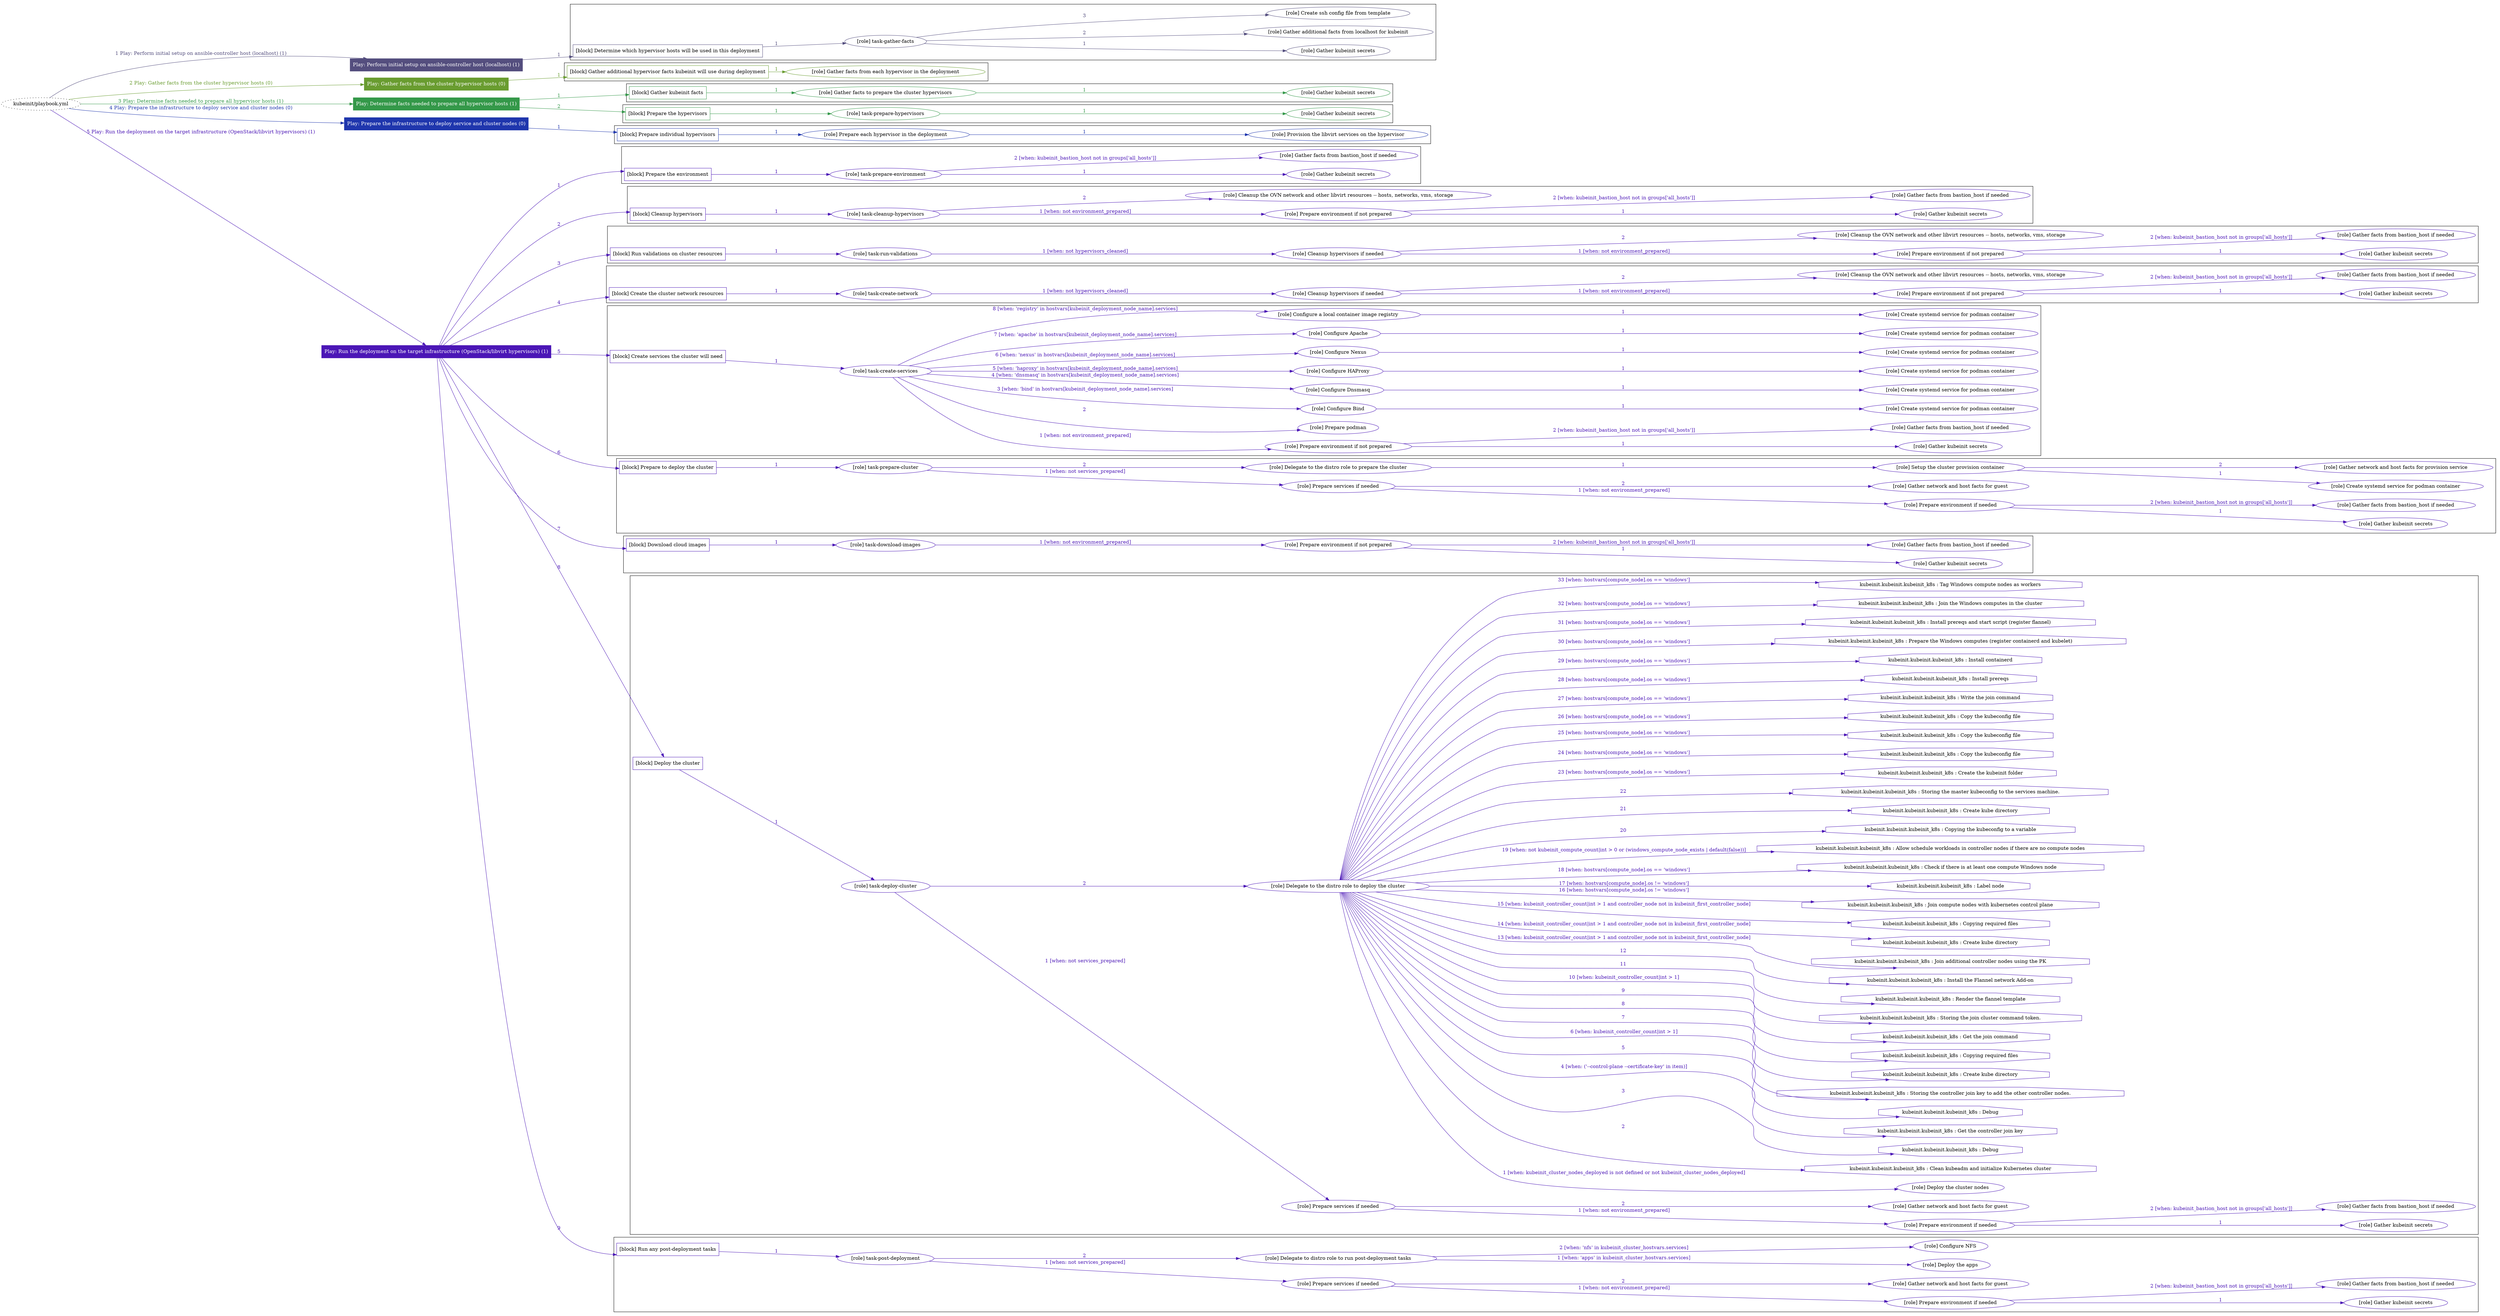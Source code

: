 digraph {
	graph [concentrate=true ordering=in rankdir=LR ratio=fill]
	edge [esep=5 sep=10]
	"kubeinit/playbook.yml" [URL="/home/runner/work/kubeinit/kubeinit/kubeinit/playbook.yml" id=playbook_a03da4e0 style=dotted]
	"kubeinit/playbook.yml" -> play_b71869cd [label="1 Play: Perform initial setup on ansible-controller host (localhost) (1)" color="#544e7e" fontcolor="#544e7e" id=edge_play_b71869cd labeltooltip="1 Play: Perform initial setup on ansible-controller host (localhost) (1)" tooltip="1 Play: Perform initial setup on ansible-controller host (localhost) (1)"]
	subgraph "Play: Perform initial setup on ansible-controller host (localhost) (1)" {
		play_b71869cd [label="Play: Perform initial setup on ansible-controller host (localhost) (1)" URL="/home/runner/work/kubeinit/kubeinit/kubeinit/playbook.yml" color="#544e7e" fontcolor="#ffffff" id=play_b71869cd shape=box style=filled tooltip=localhost]
		play_b71869cd -> block_77f7ce84 [label=1 color="#544e7e" fontcolor="#544e7e" id=edge_block_77f7ce84 labeltooltip=1 tooltip=1]
		subgraph cluster_block_77f7ce84 {
			block_77f7ce84 [label="[block] Determine which hypervisor hosts will be used in this deployment" URL="/home/runner/work/kubeinit/kubeinit/kubeinit/playbook.yml" color="#544e7e" id=block_77f7ce84 labeltooltip="Determine which hypervisor hosts will be used in this deployment" shape=box tooltip="Determine which hypervisor hosts will be used in this deployment"]
			block_77f7ce84 -> role_a755d695 [label="1 " color="#544e7e" fontcolor="#544e7e" id=edge_role_a755d695 labeltooltip="1 " tooltip="1 "]
			subgraph "task-gather-facts" {
				role_a755d695 [label="[role] task-gather-facts" URL="/home/runner/work/kubeinit/kubeinit/kubeinit/playbook.yml" color="#544e7e" id=role_a755d695 tooltip="task-gather-facts"]
				role_a755d695 -> role_a1e7f773 [label="1 " color="#544e7e" fontcolor="#544e7e" id=edge_role_a1e7f773 labeltooltip="1 " tooltip="1 "]
				subgraph "Gather kubeinit secrets" {
					role_a1e7f773 [label="[role] Gather kubeinit secrets" URL="/home/runner/.ansible/collections/ansible_collections/kubeinit/kubeinit/roles/kubeinit_prepare/tasks/build_hypervisors_group.yml" color="#544e7e" id=role_a1e7f773 tooltip="Gather kubeinit secrets"]
				}
				role_a755d695 -> role_55d06344 [label="2 " color="#544e7e" fontcolor="#544e7e" id=edge_role_55d06344 labeltooltip="2 " tooltip="2 "]
				subgraph "Gather additional facts from localhost for kubeinit" {
					role_55d06344 [label="[role] Gather additional facts from localhost for kubeinit" URL="/home/runner/.ansible/collections/ansible_collections/kubeinit/kubeinit/roles/kubeinit_prepare/tasks/build_hypervisors_group.yml" color="#544e7e" id=role_55d06344 tooltip="Gather additional facts from localhost for kubeinit"]
				}
				role_a755d695 -> role_dfe443cc [label="3 " color="#544e7e" fontcolor="#544e7e" id=edge_role_dfe443cc labeltooltip="3 " tooltip="3 "]
				subgraph "Create ssh config file from template" {
					role_dfe443cc [label="[role] Create ssh config file from template" URL="/home/runner/.ansible/collections/ansible_collections/kubeinit/kubeinit/roles/kubeinit_prepare/tasks/build_hypervisors_group.yml" color="#544e7e" id=role_dfe443cc tooltip="Create ssh config file from template"]
				}
			}
		}
	}
	"kubeinit/playbook.yml" -> play_a20d1275 [label="2 Play: Gather facts from the cluster hypervisor hosts (0)" color="#699c30" fontcolor="#699c30" id=edge_play_a20d1275 labeltooltip="2 Play: Gather facts from the cluster hypervisor hosts (0)" tooltip="2 Play: Gather facts from the cluster hypervisor hosts (0)"]
	subgraph "Play: Gather facts from the cluster hypervisor hosts (0)" {
		play_a20d1275 [label="Play: Gather facts from the cluster hypervisor hosts (0)" URL="/home/runner/work/kubeinit/kubeinit/kubeinit/playbook.yml" color="#699c30" fontcolor="#ffffff" id=play_a20d1275 shape=box style=filled tooltip="Play: Gather facts from the cluster hypervisor hosts (0)"]
		play_a20d1275 -> block_7ddabe84 [label=1 color="#699c30" fontcolor="#699c30" id=edge_block_7ddabe84 labeltooltip=1 tooltip=1]
		subgraph cluster_block_7ddabe84 {
			block_7ddabe84 [label="[block] Gather additional hypervisor facts kubeinit will use during deployment" URL="/home/runner/work/kubeinit/kubeinit/kubeinit/playbook.yml" color="#699c30" id=block_7ddabe84 labeltooltip="Gather additional hypervisor facts kubeinit will use during deployment" shape=box tooltip="Gather additional hypervisor facts kubeinit will use during deployment"]
			block_7ddabe84 -> role_1b7600a3 [label="1 " color="#699c30" fontcolor="#699c30" id=edge_role_1b7600a3 labeltooltip="1 " tooltip="1 "]
			subgraph "Gather facts from each hypervisor in the deployment" {
				role_1b7600a3 [label="[role] Gather facts from each hypervisor in the deployment" URL="/home/runner/work/kubeinit/kubeinit/kubeinit/playbook.yml" color="#699c30" id=role_1b7600a3 tooltip="Gather facts from each hypervisor in the deployment"]
			}
		}
	}
	"kubeinit/playbook.yml" -> play_df2a51b3 [label="3 Play: Determine facts needed to prepare all hypervisor hosts (1)" color="#349849" fontcolor="#349849" id=edge_play_df2a51b3 labeltooltip="3 Play: Determine facts needed to prepare all hypervisor hosts (1)" tooltip="3 Play: Determine facts needed to prepare all hypervisor hosts (1)"]
	subgraph "Play: Determine facts needed to prepare all hypervisor hosts (1)" {
		play_df2a51b3 [label="Play: Determine facts needed to prepare all hypervisor hosts (1)" URL="/home/runner/work/kubeinit/kubeinit/kubeinit/playbook.yml" color="#349849" fontcolor="#ffffff" id=play_df2a51b3 shape=box style=filled tooltip=localhost]
		play_df2a51b3 -> block_c9a135c4 [label=1 color="#349849" fontcolor="#349849" id=edge_block_c9a135c4 labeltooltip=1 tooltip=1]
		subgraph cluster_block_c9a135c4 {
			block_c9a135c4 [label="[block] Gather kubeinit facts" URL="/home/runner/work/kubeinit/kubeinit/kubeinit/playbook.yml" color="#349849" id=block_c9a135c4 labeltooltip="Gather kubeinit facts" shape=box tooltip="Gather kubeinit facts"]
			block_c9a135c4 -> role_82d4bb96 [label="1 " color="#349849" fontcolor="#349849" id=edge_role_82d4bb96 labeltooltip="1 " tooltip="1 "]
			subgraph "Gather facts to prepare the cluster hypervisors" {
				role_82d4bb96 [label="[role] Gather facts to prepare the cluster hypervisors" URL="/home/runner/work/kubeinit/kubeinit/kubeinit/playbook.yml" color="#349849" id=role_82d4bb96 tooltip="Gather facts to prepare the cluster hypervisors"]
				role_82d4bb96 -> role_943d1b8c [label="1 " color="#349849" fontcolor="#349849" id=edge_role_943d1b8c labeltooltip="1 " tooltip="1 "]
				subgraph "Gather kubeinit secrets" {
					role_943d1b8c [label="[role] Gather kubeinit secrets" URL="/home/runner/.ansible/collections/ansible_collections/kubeinit/kubeinit/roles/kubeinit_prepare/tasks/gather_kubeinit_facts.yml" color="#349849" id=role_943d1b8c tooltip="Gather kubeinit secrets"]
				}
			}
		}
		play_df2a51b3 -> block_34073306 [label=2 color="#349849" fontcolor="#349849" id=edge_block_34073306 labeltooltip=2 tooltip=2]
		subgraph cluster_block_34073306 {
			block_34073306 [label="[block] Prepare the hypervisors" URL="/home/runner/work/kubeinit/kubeinit/kubeinit/playbook.yml" color="#349849" id=block_34073306 labeltooltip="Prepare the hypervisors" shape=box tooltip="Prepare the hypervisors"]
			block_34073306 -> role_e2b95eb4 [label="1 " color="#349849" fontcolor="#349849" id=edge_role_e2b95eb4 labeltooltip="1 " tooltip="1 "]
			subgraph "task-prepare-hypervisors" {
				role_e2b95eb4 [label="[role] task-prepare-hypervisors" URL="/home/runner/work/kubeinit/kubeinit/kubeinit/playbook.yml" color="#349849" id=role_e2b95eb4 tooltip="task-prepare-hypervisors"]
				role_e2b95eb4 -> role_fb16ef6c [label="1 " color="#349849" fontcolor="#349849" id=edge_role_fb16ef6c labeltooltip="1 " tooltip="1 "]
				subgraph "Gather kubeinit secrets" {
					role_fb16ef6c [label="[role] Gather kubeinit secrets" URL="/home/runner/.ansible/collections/ansible_collections/kubeinit/kubeinit/roles/kubeinit_prepare/tasks/gather_kubeinit_facts.yml" color="#349849" id=role_fb16ef6c tooltip="Gather kubeinit secrets"]
				}
			}
		}
	}
	"kubeinit/playbook.yml" -> play_afd7d06e [label="4 Play: Prepare the infrastructure to deploy service and cluster nodes (0)" color="#1f36ad" fontcolor="#1f36ad" id=edge_play_afd7d06e labeltooltip="4 Play: Prepare the infrastructure to deploy service and cluster nodes (0)" tooltip="4 Play: Prepare the infrastructure to deploy service and cluster nodes (0)"]
	subgraph "Play: Prepare the infrastructure to deploy service and cluster nodes (0)" {
		play_afd7d06e [label="Play: Prepare the infrastructure to deploy service and cluster nodes (0)" URL="/home/runner/work/kubeinit/kubeinit/kubeinit/playbook.yml" color="#1f36ad" fontcolor="#ffffff" id=play_afd7d06e shape=box style=filled tooltip="Play: Prepare the infrastructure to deploy service and cluster nodes (0)"]
		play_afd7d06e -> block_34e992a8 [label=1 color="#1f36ad" fontcolor="#1f36ad" id=edge_block_34e992a8 labeltooltip=1 tooltip=1]
		subgraph cluster_block_34e992a8 {
			block_34e992a8 [label="[block] Prepare individual hypervisors" URL="/home/runner/work/kubeinit/kubeinit/kubeinit/playbook.yml" color="#1f36ad" id=block_34e992a8 labeltooltip="Prepare individual hypervisors" shape=box tooltip="Prepare individual hypervisors"]
			block_34e992a8 -> role_67325a1d [label="1 " color="#1f36ad" fontcolor="#1f36ad" id=edge_role_67325a1d labeltooltip="1 " tooltip="1 "]
			subgraph "Prepare each hypervisor in the deployment" {
				role_67325a1d [label="[role] Prepare each hypervisor in the deployment" URL="/home/runner/work/kubeinit/kubeinit/kubeinit/playbook.yml" color="#1f36ad" id=role_67325a1d tooltip="Prepare each hypervisor in the deployment"]
				role_67325a1d -> role_f4df64fd [label="1 " color="#1f36ad" fontcolor="#1f36ad" id=edge_role_f4df64fd labeltooltip="1 " tooltip="1 "]
				subgraph "Provision the libvirt services on the hypervisor" {
					role_f4df64fd [label="[role] Provision the libvirt services on the hypervisor" URL="/home/runner/.ansible/collections/ansible_collections/kubeinit/kubeinit/roles/kubeinit_prepare/tasks/prepare_hypervisor.yml" color="#1f36ad" id=role_f4df64fd tooltip="Provision the libvirt services on the hypervisor"]
				}
			}
		}
	}
	"kubeinit/playbook.yml" -> play_b2e9af03 [label="5 Play: Run the deployment on the target infrastructure (OpenStack/libvirt hypervisors) (1)" color="#4b16b6" fontcolor="#4b16b6" id=edge_play_b2e9af03 labeltooltip="5 Play: Run the deployment on the target infrastructure (OpenStack/libvirt hypervisors) (1)" tooltip="5 Play: Run the deployment on the target infrastructure (OpenStack/libvirt hypervisors) (1)"]
	subgraph "Play: Run the deployment on the target infrastructure (OpenStack/libvirt hypervisors) (1)" {
		play_b2e9af03 [label="Play: Run the deployment on the target infrastructure (OpenStack/libvirt hypervisors) (1)" URL="/home/runner/work/kubeinit/kubeinit/kubeinit/playbook.yml" color="#4b16b6" fontcolor="#ffffff" id=play_b2e9af03 shape=box style=filled tooltip=localhost]
		play_b2e9af03 -> block_ec7bfa19 [label=1 color="#4b16b6" fontcolor="#4b16b6" id=edge_block_ec7bfa19 labeltooltip=1 tooltip=1]
		subgraph cluster_block_ec7bfa19 {
			block_ec7bfa19 [label="[block] Prepare the environment" URL="/home/runner/work/kubeinit/kubeinit/kubeinit/playbook.yml" color="#4b16b6" id=block_ec7bfa19 labeltooltip="Prepare the environment" shape=box tooltip="Prepare the environment"]
			block_ec7bfa19 -> role_335ba1d5 [label="1 " color="#4b16b6" fontcolor="#4b16b6" id=edge_role_335ba1d5 labeltooltip="1 " tooltip="1 "]
			subgraph "task-prepare-environment" {
				role_335ba1d5 [label="[role] task-prepare-environment" URL="/home/runner/work/kubeinit/kubeinit/kubeinit/playbook.yml" color="#4b16b6" id=role_335ba1d5 tooltip="task-prepare-environment"]
				role_335ba1d5 -> role_76a9362e [label="1 " color="#4b16b6" fontcolor="#4b16b6" id=edge_role_76a9362e labeltooltip="1 " tooltip="1 "]
				subgraph "Gather kubeinit secrets" {
					role_76a9362e [label="[role] Gather kubeinit secrets" URL="/home/runner/.ansible/collections/ansible_collections/kubeinit/kubeinit/roles/kubeinit_prepare/tasks/gather_kubeinit_facts.yml" color="#4b16b6" id=role_76a9362e tooltip="Gather kubeinit secrets"]
				}
				role_335ba1d5 -> role_f10c95d1 [label="2 [when: kubeinit_bastion_host not in groups['all_hosts']]" color="#4b16b6" fontcolor="#4b16b6" id=edge_role_f10c95d1 labeltooltip="2 [when: kubeinit_bastion_host not in groups['all_hosts']]" tooltip="2 [when: kubeinit_bastion_host not in groups['all_hosts']]"]
				subgraph "Gather facts from bastion_host if needed" {
					role_f10c95d1 [label="[role] Gather facts from bastion_host if needed" URL="/home/runner/.ansible/collections/ansible_collections/kubeinit/kubeinit/roles/kubeinit_prepare/tasks/main.yml" color="#4b16b6" id=role_f10c95d1 tooltip="Gather facts from bastion_host if needed"]
				}
			}
		}
		play_b2e9af03 -> block_ca1ef37e [label=2 color="#4b16b6" fontcolor="#4b16b6" id=edge_block_ca1ef37e labeltooltip=2 tooltip=2]
		subgraph cluster_block_ca1ef37e {
			block_ca1ef37e [label="[block] Cleanup hypervisors" URL="/home/runner/work/kubeinit/kubeinit/kubeinit/playbook.yml" color="#4b16b6" id=block_ca1ef37e labeltooltip="Cleanup hypervisors" shape=box tooltip="Cleanup hypervisors"]
			block_ca1ef37e -> role_cda62804 [label="1 " color="#4b16b6" fontcolor="#4b16b6" id=edge_role_cda62804 labeltooltip="1 " tooltip="1 "]
			subgraph "task-cleanup-hypervisors" {
				role_cda62804 [label="[role] task-cleanup-hypervisors" URL="/home/runner/work/kubeinit/kubeinit/kubeinit/playbook.yml" color="#4b16b6" id=role_cda62804 tooltip="task-cleanup-hypervisors"]
				role_cda62804 -> role_f361dfdd [label="1 [when: not environment_prepared]" color="#4b16b6" fontcolor="#4b16b6" id=edge_role_f361dfdd labeltooltip="1 [when: not environment_prepared]" tooltip="1 [when: not environment_prepared]"]
				subgraph "Prepare environment if not prepared" {
					role_f361dfdd [label="[role] Prepare environment if not prepared" URL="/home/runner/.ansible/collections/ansible_collections/kubeinit/kubeinit/roles/kubeinit_libvirt/tasks/cleanup_hypervisors.yml" color="#4b16b6" id=role_f361dfdd tooltip="Prepare environment if not prepared"]
					role_f361dfdd -> role_30b7f2cd [label="1 " color="#4b16b6" fontcolor="#4b16b6" id=edge_role_30b7f2cd labeltooltip="1 " tooltip="1 "]
					subgraph "Gather kubeinit secrets" {
						role_30b7f2cd [label="[role] Gather kubeinit secrets" URL="/home/runner/.ansible/collections/ansible_collections/kubeinit/kubeinit/roles/kubeinit_prepare/tasks/gather_kubeinit_facts.yml" color="#4b16b6" id=role_30b7f2cd tooltip="Gather kubeinit secrets"]
					}
					role_f361dfdd -> role_a1bc6eed [label="2 [when: kubeinit_bastion_host not in groups['all_hosts']]" color="#4b16b6" fontcolor="#4b16b6" id=edge_role_a1bc6eed labeltooltip="2 [when: kubeinit_bastion_host not in groups['all_hosts']]" tooltip="2 [when: kubeinit_bastion_host not in groups['all_hosts']]"]
					subgraph "Gather facts from bastion_host if needed" {
						role_a1bc6eed [label="[role] Gather facts from bastion_host if needed" URL="/home/runner/.ansible/collections/ansible_collections/kubeinit/kubeinit/roles/kubeinit_prepare/tasks/main.yml" color="#4b16b6" id=role_a1bc6eed tooltip="Gather facts from bastion_host if needed"]
					}
				}
				role_cda62804 -> role_cf39f3b5 [label="2 " color="#4b16b6" fontcolor="#4b16b6" id=edge_role_cf39f3b5 labeltooltip="2 " tooltip="2 "]
				subgraph "Cleanup the OVN network and other libvirt resources -- hosts, networks, vms, storage" {
					role_cf39f3b5 [label="[role] Cleanup the OVN network and other libvirt resources -- hosts, networks, vms, storage" URL="/home/runner/.ansible/collections/ansible_collections/kubeinit/kubeinit/roles/kubeinit_libvirt/tasks/cleanup_hypervisors.yml" color="#4b16b6" id=role_cf39f3b5 tooltip="Cleanup the OVN network and other libvirt resources -- hosts, networks, vms, storage"]
				}
			}
		}
		play_b2e9af03 -> block_90bbcd63 [label=3 color="#4b16b6" fontcolor="#4b16b6" id=edge_block_90bbcd63 labeltooltip=3 tooltip=3]
		subgraph cluster_block_90bbcd63 {
			block_90bbcd63 [label="[block] Run validations on cluster resources" URL="/home/runner/work/kubeinit/kubeinit/kubeinit/playbook.yml" color="#4b16b6" id=block_90bbcd63 labeltooltip="Run validations on cluster resources" shape=box tooltip="Run validations on cluster resources"]
			block_90bbcd63 -> role_eb695e23 [label="1 " color="#4b16b6" fontcolor="#4b16b6" id=edge_role_eb695e23 labeltooltip="1 " tooltip="1 "]
			subgraph "task-run-validations" {
				role_eb695e23 [label="[role] task-run-validations" URL="/home/runner/work/kubeinit/kubeinit/kubeinit/playbook.yml" color="#4b16b6" id=role_eb695e23 tooltip="task-run-validations"]
				role_eb695e23 -> role_7e252ea2 [label="1 [when: not hypervisors_cleaned]" color="#4b16b6" fontcolor="#4b16b6" id=edge_role_7e252ea2 labeltooltip="1 [when: not hypervisors_cleaned]" tooltip="1 [when: not hypervisors_cleaned]"]
				subgraph "Cleanup hypervisors if needed" {
					role_7e252ea2 [label="[role] Cleanup hypervisors if needed" URL="/home/runner/.ansible/collections/ansible_collections/kubeinit/kubeinit/roles/kubeinit_validations/tasks/main.yml" color="#4b16b6" id=role_7e252ea2 tooltip="Cleanup hypervisors if needed"]
					role_7e252ea2 -> role_1ddbb1dd [label="1 [when: not environment_prepared]" color="#4b16b6" fontcolor="#4b16b6" id=edge_role_1ddbb1dd labeltooltip="1 [when: not environment_prepared]" tooltip="1 [when: not environment_prepared]"]
					subgraph "Prepare environment if not prepared" {
						role_1ddbb1dd [label="[role] Prepare environment if not prepared" URL="/home/runner/.ansible/collections/ansible_collections/kubeinit/kubeinit/roles/kubeinit_libvirt/tasks/cleanup_hypervisors.yml" color="#4b16b6" id=role_1ddbb1dd tooltip="Prepare environment if not prepared"]
						role_1ddbb1dd -> role_d9ae6eac [label="1 " color="#4b16b6" fontcolor="#4b16b6" id=edge_role_d9ae6eac labeltooltip="1 " tooltip="1 "]
						subgraph "Gather kubeinit secrets" {
							role_d9ae6eac [label="[role] Gather kubeinit secrets" URL="/home/runner/.ansible/collections/ansible_collections/kubeinit/kubeinit/roles/kubeinit_prepare/tasks/gather_kubeinit_facts.yml" color="#4b16b6" id=role_d9ae6eac tooltip="Gather kubeinit secrets"]
						}
						role_1ddbb1dd -> role_7a729521 [label="2 [when: kubeinit_bastion_host not in groups['all_hosts']]" color="#4b16b6" fontcolor="#4b16b6" id=edge_role_7a729521 labeltooltip="2 [when: kubeinit_bastion_host not in groups['all_hosts']]" tooltip="2 [when: kubeinit_bastion_host not in groups['all_hosts']]"]
						subgraph "Gather facts from bastion_host if needed" {
							role_7a729521 [label="[role] Gather facts from bastion_host if needed" URL="/home/runner/.ansible/collections/ansible_collections/kubeinit/kubeinit/roles/kubeinit_prepare/tasks/main.yml" color="#4b16b6" id=role_7a729521 tooltip="Gather facts from bastion_host if needed"]
						}
					}
					role_7e252ea2 -> role_9cbcb2b1 [label="2 " color="#4b16b6" fontcolor="#4b16b6" id=edge_role_9cbcb2b1 labeltooltip="2 " tooltip="2 "]
					subgraph "Cleanup the OVN network and other libvirt resources -- hosts, networks, vms, storage" {
						role_9cbcb2b1 [label="[role] Cleanup the OVN network and other libvirt resources -- hosts, networks, vms, storage" URL="/home/runner/.ansible/collections/ansible_collections/kubeinit/kubeinit/roles/kubeinit_libvirt/tasks/cleanup_hypervisors.yml" color="#4b16b6" id=role_9cbcb2b1 tooltip="Cleanup the OVN network and other libvirt resources -- hosts, networks, vms, storage"]
					}
				}
			}
		}
		play_b2e9af03 -> block_b1036c28 [label=4 color="#4b16b6" fontcolor="#4b16b6" id=edge_block_b1036c28 labeltooltip=4 tooltip=4]
		subgraph cluster_block_b1036c28 {
			block_b1036c28 [label="[block] Create the cluster network resources" URL="/home/runner/work/kubeinit/kubeinit/kubeinit/playbook.yml" color="#4b16b6" id=block_b1036c28 labeltooltip="Create the cluster network resources" shape=box tooltip="Create the cluster network resources"]
			block_b1036c28 -> role_70562ba6 [label="1 " color="#4b16b6" fontcolor="#4b16b6" id=edge_role_70562ba6 labeltooltip="1 " tooltip="1 "]
			subgraph "task-create-network" {
				role_70562ba6 [label="[role] task-create-network" URL="/home/runner/work/kubeinit/kubeinit/kubeinit/playbook.yml" color="#4b16b6" id=role_70562ba6 tooltip="task-create-network"]
				role_70562ba6 -> role_f33df4fe [label="1 [when: not hypervisors_cleaned]" color="#4b16b6" fontcolor="#4b16b6" id=edge_role_f33df4fe labeltooltip="1 [when: not hypervisors_cleaned]" tooltip="1 [when: not hypervisors_cleaned]"]
				subgraph "Cleanup hypervisors if needed" {
					role_f33df4fe [label="[role] Cleanup hypervisors if needed" URL="/home/runner/.ansible/collections/ansible_collections/kubeinit/kubeinit/roles/kubeinit_libvirt/tasks/create_network.yml" color="#4b16b6" id=role_f33df4fe tooltip="Cleanup hypervisors if needed"]
					role_f33df4fe -> role_6f9af11f [label="1 [when: not environment_prepared]" color="#4b16b6" fontcolor="#4b16b6" id=edge_role_6f9af11f labeltooltip="1 [when: not environment_prepared]" tooltip="1 [when: not environment_prepared]"]
					subgraph "Prepare environment if not prepared" {
						role_6f9af11f [label="[role] Prepare environment if not prepared" URL="/home/runner/.ansible/collections/ansible_collections/kubeinit/kubeinit/roles/kubeinit_libvirt/tasks/cleanup_hypervisors.yml" color="#4b16b6" id=role_6f9af11f tooltip="Prepare environment if not prepared"]
						role_6f9af11f -> role_636b4ce5 [label="1 " color="#4b16b6" fontcolor="#4b16b6" id=edge_role_636b4ce5 labeltooltip="1 " tooltip="1 "]
						subgraph "Gather kubeinit secrets" {
							role_636b4ce5 [label="[role] Gather kubeinit secrets" URL="/home/runner/.ansible/collections/ansible_collections/kubeinit/kubeinit/roles/kubeinit_prepare/tasks/gather_kubeinit_facts.yml" color="#4b16b6" id=role_636b4ce5 tooltip="Gather kubeinit secrets"]
						}
						role_6f9af11f -> role_f5c267e1 [label="2 [when: kubeinit_bastion_host not in groups['all_hosts']]" color="#4b16b6" fontcolor="#4b16b6" id=edge_role_f5c267e1 labeltooltip="2 [when: kubeinit_bastion_host not in groups['all_hosts']]" tooltip="2 [when: kubeinit_bastion_host not in groups['all_hosts']]"]
						subgraph "Gather facts from bastion_host if needed" {
							role_f5c267e1 [label="[role] Gather facts from bastion_host if needed" URL="/home/runner/.ansible/collections/ansible_collections/kubeinit/kubeinit/roles/kubeinit_prepare/tasks/main.yml" color="#4b16b6" id=role_f5c267e1 tooltip="Gather facts from bastion_host if needed"]
						}
					}
					role_f33df4fe -> role_bc3a359b [label="2 " color="#4b16b6" fontcolor="#4b16b6" id=edge_role_bc3a359b labeltooltip="2 " tooltip="2 "]
					subgraph "Cleanup the OVN network and other libvirt resources -- hosts, networks, vms, storage" {
						role_bc3a359b [label="[role] Cleanup the OVN network and other libvirt resources -- hosts, networks, vms, storage" URL="/home/runner/.ansible/collections/ansible_collections/kubeinit/kubeinit/roles/kubeinit_libvirt/tasks/cleanup_hypervisors.yml" color="#4b16b6" id=role_bc3a359b tooltip="Cleanup the OVN network and other libvirt resources -- hosts, networks, vms, storage"]
					}
				}
			}
		}
		play_b2e9af03 -> block_d5662d23 [label=5 color="#4b16b6" fontcolor="#4b16b6" id=edge_block_d5662d23 labeltooltip=5 tooltip=5]
		subgraph cluster_block_d5662d23 {
			block_d5662d23 [label="[block] Create services the cluster will need" URL="/home/runner/work/kubeinit/kubeinit/kubeinit/playbook.yml" color="#4b16b6" id=block_d5662d23 labeltooltip="Create services the cluster will need" shape=box tooltip="Create services the cluster will need"]
			block_d5662d23 -> role_fbfd57ee [label="1 " color="#4b16b6" fontcolor="#4b16b6" id=edge_role_fbfd57ee labeltooltip="1 " tooltip="1 "]
			subgraph "task-create-services" {
				role_fbfd57ee [label="[role] task-create-services" URL="/home/runner/work/kubeinit/kubeinit/kubeinit/playbook.yml" color="#4b16b6" id=role_fbfd57ee tooltip="task-create-services"]
				role_fbfd57ee -> role_72f14ce0 [label="1 [when: not environment_prepared]" color="#4b16b6" fontcolor="#4b16b6" id=edge_role_72f14ce0 labeltooltip="1 [when: not environment_prepared]" tooltip="1 [when: not environment_prepared]"]
				subgraph "Prepare environment if not prepared" {
					role_72f14ce0 [label="[role] Prepare environment if not prepared" URL="/home/runner/.ansible/collections/ansible_collections/kubeinit/kubeinit/roles/kubeinit_services/tasks/main.yml" color="#4b16b6" id=role_72f14ce0 tooltip="Prepare environment if not prepared"]
					role_72f14ce0 -> role_21882708 [label="1 " color="#4b16b6" fontcolor="#4b16b6" id=edge_role_21882708 labeltooltip="1 " tooltip="1 "]
					subgraph "Gather kubeinit secrets" {
						role_21882708 [label="[role] Gather kubeinit secrets" URL="/home/runner/.ansible/collections/ansible_collections/kubeinit/kubeinit/roles/kubeinit_prepare/tasks/gather_kubeinit_facts.yml" color="#4b16b6" id=role_21882708 tooltip="Gather kubeinit secrets"]
					}
					role_72f14ce0 -> role_0d92eecc [label="2 [when: kubeinit_bastion_host not in groups['all_hosts']]" color="#4b16b6" fontcolor="#4b16b6" id=edge_role_0d92eecc labeltooltip="2 [when: kubeinit_bastion_host not in groups['all_hosts']]" tooltip="2 [when: kubeinit_bastion_host not in groups['all_hosts']]"]
					subgraph "Gather facts from bastion_host if needed" {
						role_0d92eecc [label="[role] Gather facts from bastion_host if needed" URL="/home/runner/.ansible/collections/ansible_collections/kubeinit/kubeinit/roles/kubeinit_prepare/tasks/main.yml" color="#4b16b6" id=role_0d92eecc tooltip="Gather facts from bastion_host if needed"]
					}
				}
				role_fbfd57ee -> role_89e0e609 [label="2 " color="#4b16b6" fontcolor="#4b16b6" id=edge_role_89e0e609 labeltooltip="2 " tooltip="2 "]
				subgraph "Prepare podman" {
					role_89e0e609 [label="[role] Prepare podman" URL="/home/runner/.ansible/collections/ansible_collections/kubeinit/kubeinit/roles/kubeinit_services/tasks/00_create_service_pod.yml" color="#4b16b6" id=role_89e0e609 tooltip="Prepare podman"]
				}
				role_fbfd57ee -> role_9769e6f2 [label="3 [when: 'bind' in hostvars[kubeinit_deployment_node_name].services]" color="#4b16b6" fontcolor="#4b16b6" id=edge_role_9769e6f2 labeltooltip="3 [when: 'bind' in hostvars[kubeinit_deployment_node_name].services]" tooltip="3 [when: 'bind' in hostvars[kubeinit_deployment_node_name].services]"]
				subgraph "Configure Bind" {
					role_9769e6f2 [label="[role] Configure Bind" URL="/home/runner/.ansible/collections/ansible_collections/kubeinit/kubeinit/roles/kubeinit_services/tasks/start_services_containers.yml" color="#4b16b6" id=role_9769e6f2 tooltip="Configure Bind"]
					role_9769e6f2 -> role_4092269f [label="1 " color="#4b16b6" fontcolor="#4b16b6" id=edge_role_4092269f labeltooltip="1 " tooltip="1 "]
					subgraph "Create systemd service for podman container" {
						role_4092269f [label="[role] Create systemd service for podman container" URL="/home/runner/.ansible/collections/ansible_collections/kubeinit/kubeinit/roles/kubeinit_bind/tasks/main.yml" color="#4b16b6" id=role_4092269f tooltip="Create systemd service for podman container"]
					}
				}
				role_fbfd57ee -> role_3a9fc085 [label="4 [when: 'dnsmasq' in hostvars[kubeinit_deployment_node_name].services]" color="#4b16b6" fontcolor="#4b16b6" id=edge_role_3a9fc085 labeltooltip="4 [when: 'dnsmasq' in hostvars[kubeinit_deployment_node_name].services]" tooltip="4 [when: 'dnsmasq' in hostvars[kubeinit_deployment_node_name].services]"]
				subgraph "Configure Dnsmasq" {
					role_3a9fc085 [label="[role] Configure Dnsmasq" URL="/home/runner/.ansible/collections/ansible_collections/kubeinit/kubeinit/roles/kubeinit_services/tasks/start_services_containers.yml" color="#4b16b6" id=role_3a9fc085 tooltip="Configure Dnsmasq"]
					role_3a9fc085 -> role_a6c5cb6b [label="1 " color="#4b16b6" fontcolor="#4b16b6" id=edge_role_a6c5cb6b labeltooltip="1 " tooltip="1 "]
					subgraph "Create systemd service for podman container" {
						role_a6c5cb6b [label="[role] Create systemd service for podman container" URL="/home/runner/.ansible/collections/ansible_collections/kubeinit/kubeinit/roles/kubeinit_dnsmasq/tasks/main.yml" color="#4b16b6" id=role_a6c5cb6b tooltip="Create systemd service for podman container"]
					}
				}
				role_fbfd57ee -> role_89292965 [label="5 [when: 'haproxy' in hostvars[kubeinit_deployment_node_name].services]" color="#4b16b6" fontcolor="#4b16b6" id=edge_role_89292965 labeltooltip="5 [when: 'haproxy' in hostvars[kubeinit_deployment_node_name].services]" tooltip="5 [when: 'haproxy' in hostvars[kubeinit_deployment_node_name].services]"]
				subgraph "Configure HAProxy" {
					role_89292965 [label="[role] Configure HAProxy" URL="/home/runner/.ansible/collections/ansible_collections/kubeinit/kubeinit/roles/kubeinit_services/tasks/start_services_containers.yml" color="#4b16b6" id=role_89292965 tooltip="Configure HAProxy"]
					role_89292965 -> role_0374daaa [label="1 " color="#4b16b6" fontcolor="#4b16b6" id=edge_role_0374daaa labeltooltip="1 " tooltip="1 "]
					subgraph "Create systemd service for podman container" {
						role_0374daaa [label="[role] Create systemd service for podman container" URL="/home/runner/.ansible/collections/ansible_collections/kubeinit/kubeinit/roles/kubeinit_haproxy/tasks/main.yml" color="#4b16b6" id=role_0374daaa tooltip="Create systemd service for podman container"]
					}
				}
				role_fbfd57ee -> role_9af295cd [label="6 [when: 'nexus' in hostvars[kubeinit_deployment_node_name].services]" color="#4b16b6" fontcolor="#4b16b6" id=edge_role_9af295cd labeltooltip="6 [when: 'nexus' in hostvars[kubeinit_deployment_node_name].services]" tooltip="6 [when: 'nexus' in hostvars[kubeinit_deployment_node_name].services]"]
				subgraph "Configure Nexus" {
					role_9af295cd [label="[role] Configure Nexus" URL="/home/runner/.ansible/collections/ansible_collections/kubeinit/kubeinit/roles/kubeinit_services/tasks/start_services_containers.yml" color="#4b16b6" id=role_9af295cd tooltip="Configure Nexus"]
					role_9af295cd -> role_68efe70d [label="1 " color="#4b16b6" fontcolor="#4b16b6" id=edge_role_68efe70d labeltooltip="1 " tooltip="1 "]
					subgraph "Create systemd service for podman container" {
						role_68efe70d [label="[role] Create systemd service for podman container" URL="/home/runner/.ansible/collections/ansible_collections/kubeinit/kubeinit/roles/kubeinit_nexus/tasks/main.yml" color="#4b16b6" id=role_68efe70d tooltip="Create systemd service for podman container"]
					}
				}
				role_fbfd57ee -> role_1827ad3f [label="7 [when: 'apache' in hostvars[kubeinit_deployment_node_name].services]" color="#4b16b6" fontcolor="#4b16b6" id=edge_role_1827ad3f labeltooltip="7 [when: 'apache' in hostvars[kubeinit_deployment_node_name].services]" tooltip="7 [when: 'apache' in hostvars[kubeinit_deployment_node_name].services]"]
				subgraph "Configure Apache" {
					role_1827ad3f [label="[role] Configure Apache" URL="/home/runner/.ansible/collections/ansible_collections/kubeinit/kubeinit/roles/kubeinit_services/tasks/start_services_containers.yml" color="#4b16b6" id=role_1827ad3f tooltip="Configure Apache"]
					role_1827ad3f -> role_41e1d51f [label="1 " color="#4b16b6" fontcolor="#4b16b6" id=edge_role_41e1d51f labeltooltip="1 " tooltip="1 "]
					subgraph "Create systemd service for podman container" {
						role_41e1d51f [label="[role] Create systemd service for podman container" URL="/home/runner/.ansible/collections/ansible_collections/kubeinit/kubeinit/roles/kubeinit_apache/tasks/main.yml" color="#4b16b6" id=role_41e1d51f tooltip="Create systemd service for podman container"]
					}
				}
				role_fbfd57ee -> role_d90d3548 [label="8 [when: 'registry' in hostvars[kubeinit_deployment_node_name].services]" color="#4b16b6" fontcolor="#4b16b6" id=edge_role_d90d3548 labeltooltip="8 [when: 'registry' in hostvars[kubeinit_deployment_node_name].services]" tooltip="8 [when: 'registry' in hostvars[kubeinit_deployment_node_name].services]"]
				subgraph "Configure a local container image registry" {
					role_d90d3548 [label="[role] Configure a local container image registry" URL="/home/runner/.ansible/collections/ansible_collections/kubeinit/kubeinit/roles/kubeinit_services/tasks/start_services_containers.yml" color="#4b16b6" id=role_d90d3548 tooltip="Configure a local container image registry"]
					role_d90d3548 -> role_0f303954 [label="1 " color="#4b16b6" fontcolor="#4b16b6" id=edge_role_0f303954 labeltooltip="1 " tooltip="1 "]
					subgraph "Create systemd service for podman container" {
						role_0f303954 [label="[role] Create systemd service for podman container" URL="/home/runner/.ansible/collections/ansible_collections/kubeinit/kubeinit/roles/kubeinit_registry/tasks/main.yml" color="#4b16b6" id=role_0f303954 tooltip="Create systemd service for podman container"]
					}
				}
			}
		}
		play_b2e9af03 -> block_b34d34d8 [label=6 color="#4b16b6" fontcolor="#4b16b6" id=edge_block_b34d34d8 labeltooltip=6 tooltip=6]
		subgraph cluster_block_b34d34d8 {
			block_b34d34d8 [label="[block] Prepare to deploy the cluster" URL="/home/runner/work/kubeinit/kubeinit/kubeinit/playbook.yml" color="#4b16b6" id=block_b34d34d8 labeltooltip="Prepare to deploy the cluster" shape=box tooltip="Prepare to deploy the cluster"]
			block_b34d34d8 -> role_96aaa9e2 [label="1 " color="#4b16b6" fontcolor="#4b16b6" id=edge_role_96aaa9e2 labeltooltip="1 " tooltip="1 "]
			subgraph "task-prepare-cluster" {
				role_96aaa9e2 [label="[role] task-prepare-cluster" URL="/home/runner/work/kubeinit/kubeinit/kubeinit/playbook.yml" color="#4b16b6" id=role_96aaa9e2 tooltip="task-prepare-cluster"]
				role_96aaa9e2 -> role_b3d1ab54 [label="1 [when: not services_prepared]" color="#4b16b6" fontcolor="#4b16b6" id=edge_role_b3d1ab54 labeltooltip="1 [when: not services_prepared]" tooltip="1 [when: not services_prepared]"]
				subgraph "Prepare services if needed" {
					role_b3d1ab54 [label="[role] Prepare services if needed" URL="/home/runner/.ansible/collections/ansible_collections/kubeinit/kubeinit/roles/kubeinit_prepare/tasks/prepare_cluster.yml" color="#4b16b6" id=role_b3d1ab54 tooltip="Prepare services if needed"]
					role_b3d1ab54 -> role_a47d44a0 [label="1 [when: not environment_prepared]" color="#4b16b6" fontcolor="#4b16b6" id=edge_role_a47d44a0 labeltooltip="1 [when: not environment_prepared]" tooltip="1 [when: not environment_prepared]"]
					subgraph "Prepare environment if needed" {
						role_a47d44a0 [label="[role] Prepare environment if needed" URL="/home/runner/.ansible/collections/ansible_collections/kubeinit/kubeinit/roles/kubeinit_services/tasks/prepare_services.yml" color="#4b16b6" id=role_a47d44a0 tooltip="Prepare environment if needed"]
						role_a47d44a0 -> role_6a082b0f [label="1 " color="#4b16b6" fontcolor="#4b16b6" id=edge_role_6a082b0f labeltooltip="1 " tooltip="1 "]
						subgraph "Gather kubeinit secrets" {
							role_6a082b0f [label="[role] Gather kubeinit secrets" URL="/home/runner/.ansible/collections/ansible_collections/kubeinit/kubeinit/roles/kubeinit_prepare/tasks/gather_kubeinit_facts.yml" color="#4b16b6" id=role_6a082b0f tooltip="Gather kubeinit secrets"]
						}
						role_a47d44a0 -> role_b32ee861 [label="2 [when: kubeinit_bastion_host not in groups['all_hosts']]" color="#4b16b6" fontcolor="#4b16b6" id=edge_role_b32ee861 labeltooltip="2 [when: kubeinit_bastion_host not in groups['all_hosts']]" tooltip="2 [when: kubeinit_bastion_host not in groups['all_hosts']]"]
						subgraph "Gather facts from bastion_host if needed" {
							role_b32ee861 [label="[role] Gather facts from bastion_host if needed" URL="/home/runner/.ansible/collections/ansible_collections/kubeinit/kubeinit/roles/kubeinit_prepare/tasks/main.yml" color="#4b16b6" id=role_b32ee861 tooltip="Gather facts from bastion_host if needed"]
						}
					}
					role_b3d1ab54 -> role_6f0af29a [label="2 " color="#4b16b6" fontcolor="#4b16b6" id=edge_role_6f0af29a labeltooltip="2 " tooltip="2 "]
					subgraph "Gather network and host facts for guest" {
						role_6f0af29a [label="[role] Gather network and host facts for guest" URL="/home/runner/.ansible/collections/ansible_collections/kubeinit/kubeinit/roles/kubeinit_services/tasks/prepare_services.yml" color="#4b16b6" id=role_6f0af29a tooltip="Gather network and host facts for guest"]
					}
				}
				role_96aaa9e2 -> role_0095c1d9 [label="2 " color="#4b16b6" fontcolor="#4b16b6" id=edge_role_0095c1d9 labeltooltip="2 " tooltip="2 "]
				subgraph "Delegate to the distro role to prepare the cluster" {
					role_0095c1d9 [label="[role] Delegate to the distro role to prepare the cluster" URL="/home/runner/.ansible/collections/ansible_collections/kubeinit/kubeinit/roles/kubeinit_prepare/tasks/prepare_cluster.yml" color="#4b16b6" id=role_0095c1d9 tooltip="Delegate to the distro role to prepare the cluster"]
					role_0095c1d9 -> role_42c580f4 [label="1 " color="#4b16b6" fontcolor="#4b16b6" id=edge_role_42c580f4 labeltooltip="1 " tooltip="1 "]
					subgraph "Setup the cluster provision container" {
						role_42c580f4 [label="[role] Setup the cluster provision container" URL="/home/runner/.ansible/collections/ansible_collections/kubeinit/kubeinit/roles/kubeinit_k8s/tasks/prepare_cluster.yml" color="#4b16b6" id=role_42c580f4 tooltip="Setup the cluster provision container"]
						role_42c580f4 -> role_731e729a [label="1 " color="#4b16b6" fontcolor="#4b16b6" id=edge_role_731e729a labeltooltip="1 " tooltip="1 "]
						subgraph "Create systemd service for podman container" {
							role_731e729a [label="[role] Create systemd service for podman container" URL="/home/runner/.ansible/collections/ansible_collections/kubeinit/kubeinit/roles/kubeinit_services/tasks/create_provision_container.yml" color="#4b16b6" id=role_731e729a tooltip="Create systemd service for podman container"]
						}
						role_42c580f4 -> role_45e597ff [label="2 " color="#4b16b6" fontcolor="#4b16b6" id=edge_role_45e597ff labeltooltip="2 " tooltip="2 "]
						subgraph "Gather network and host facts for provision service" {
							role_45e597ff [label="[role] Gather network and host facts for provision service" URL="/home/runner/.ansible/collections/ansible_collections/kubeinit/kubeinit/roles/kubeinit_services/tasks/create_provision_container.yml" color="#4b16b6" id=role_45e597ff tooltip="Gather network and host facts for provision service"]
						}
					}
				}
			}
		}
		play_b2e9af03 -> block_9dfa80ab [label=7 color="#4b16b6" fontcolor="#4b16b6" id=edge_block_9dfa80ab labeltooltip=7 tooltip=7]
		subgraph cluster_block_9dfa80ab {
			block_9dfa80ab [label="[block] Download cloud images" URL="/home/runner/work/kubeinit/kubeinit/kubeinit/playbook.yml" color="#4b16b6" id=block_9dfa80ab labeltooltip="Download cloud images" shape=box tooltip="Download cloud images"]
			block_9dfa80ab -> role_83e13fda [label="1 " color="#4b16b6" fontcolor="#4b16b6" id=edge_role_83e13fda labeltooltip="1 " tooltip="1 "]
			subgraph "task-download-images" {
				role_83e13fda [label="[role] task-download-images" URL="/home/runner/work/kubeinit/kubeinit/kubeinit/playbook.yml" color="#4b16b6" id=role_83e13fda tooltip="task-download-images"]
				role_83e13fda -> role_77f7534a [label="1 [when: not environment_prepared]" color="#4b16b6" fontcolor="#4b16b6" id=edge_role_77f7534a labeltooltip="1 [when: not environment_prepared]" tooltip="1 [when: not environment_prepared]"]
				subgraph "Prepare environment if not prepared" {
					role_77f7534a [label="[role] Prepare environment if not prepared" URL="/home/runner/.ansible/collections/ansible_collections/kubeinit/kubeinit/roles/kubeinit_libvirt/tasks/download_cloud_images.yml" color="#4b16b6" id=role_77f7534a tooltip="Prepare environment if not prepared"]
					role_77f7534a -> role_7ac3f257 [label="1 " color="#4b16b6" fontcolor="#4b16b6" id=edge_role_7ac3f257 labeltooltip="1 " tooltip="1 "]
					subgraph "Gather kubeinit secrets" {
						role_7ac3f257 [label="[role] Gather kubeinit secrets" URL="/home/runner/.ansible/collections/ansible_collections/kubeinit/kubeinit/roles/kubeinit_prepare/tasks/gather_kubeinit_facts.yml" color="#4b16b6" id=role_7ac3f257 tooltip="Gather kubeinit secrets"]
					}
					role_77f7534a -> role_02acd874 [label="2 [when: kubeinit_bastion_host not in groups['all_hosts']]" color="#4b16b6" fontcolor="#4b16b6" id=edge_role_02acd874 labeltooltip="2 [when: kubeinit_bastion_host not in groups['all_hosts']]" tooltip="2 [when: kubeinit_bastion_host not in groups['all_hosts']]"]
					subgraph "Gather facts from bastion_host if needed" {
						role_02acd874 [label="[role] Gather facts from bastion_host if needed" URL="/home/runner/.ansible/collections/ansible_collections/kubeinit/kubeinit/roles/kubeinit_prepare/tasks/main.yml" color="#4b16b6" id=role_02acd874 tooltip="Gather facts from bastion_host if needed"]
					}
				}
			}
		}
		play_b2e9af03 -> block_8964c70c [label=8 color="#4b16b6" fontcolor="#4b16b6" id=edge_block_8964c70c labeltooltip=8 tooltip=8]
		subgraph cluster_block_8964c70c {
			block_8964c70c [label="[block] Deploy the cluster" URL="/home/runner/work/kubeinit/kubeinit/kubeinit/playbook.yml" color="#4b16b6" id=block_8964c70c labeltooltip="Deploy the cluster" shape=box tooltip="Deploy the cluster"]
			block_8964c70c -> role_572223b4 [label="1 " color="#4b16b6" fontcolor="#4b16b6" id=edge_role_572223b4 labeltooltip="1 " tooltip="1 "]
			subgraph "task-deploy-cluster" {
				role_572223b4 [label="[role] task-deploy-cluster" URL="/home/runner/work/kubeinit/kubeinit/kubeinit/playbook.yml" color="#4b16b6" id=role_572223b4 tooltip="task-deploy-cluster"]
				role_572223b4 -> role_adaac972 [label="1 [when: not services_prepared]" color="#4b16b6" fontcolor="#4b16b6" id=edge_role_adaac972 labeltooltip="1 [when: not services_prepared]" tooltip="1 [when: not services_prepared]"]
				subgraph "Prepare services if needed" {
					role_adaac972 [label="[role] Prepare services if needed" URL="/home/runner/.ansible/collections/ansible_collections/kubeinit/kubeinit/roles/kubeinit_prepare/tasks/deploy_cluster.yml" color="#4b16b6" id=role_adaac972 tooltip="Prepare services if needed"]
					role_adaac972 -> role_5377f9fb [label="1 [when: not environment_prepared]" color="#4b16b6" fontcolor="#4b16b6" id=edge_role_5377f9fb labeltooltip="1 [when: not environment_prepared]" tooltip="1 [when: not environment_prepared]"]
					subgraph "Prepare environment if needed" {
						role_5377f9fb [label="[role] Prepare environment if needed" URL="/home/runner/.ansible/collections/ansible_collections/kubeinit/kubeinit/roles/kubeinit_services/tasks/prepare_services.yml" color="#4b16b6" id=role_5377f9fb tooltip="Prepare environment if needed"]
						role_5377f9fb -> role_c0f6b20c [label="1 " color="#4b16b6" fontcolor="#4b16b6" id=edge_role_c0f6b20c labeltooltip="1 " tooltip="1 "]
						subgraph "Gather kubeinit secrets" {
							role_c0f6b20c [label="[role] Gather kubeinit secrets" URL="/home/runner/.ansible/collections/ansible_collections/kubeinit/kubeinit/roles/kubeinit_prepare/tasks/gather_kubeinit_facts.yml" color="#4b16b6" id=role_c0f6b20c tooltip="Gather kubeinit secrets"]
						}
						role_5377f9fb -> role_b0585d26 [label="2 [when: kubeinit_bastion_host not in groups['all_hosts']]" color="#4b16b6" fontcolor="#4b16b6" id=edge_role_b0585d26 labeltooltip="2 [when: kubeinit_bastion_host not in groups['all_hosts']]" tooltip="2 [when: kubeinit_bastion_host not in groups['all_hosts']]"]
						subgraph "Gather facts from bastion_host if needed" {
							role_b0585d26 [label="[role] Gather facts from bastion_host if needed" URL="/home/runner/.ansible/collections/ansible_collections/kubeinit/kubeinit/roles/kubeinit_prepare/tasks/main.yml" color="#4b16b6" id=role_b0585d26 tooltip="Gather facts from bastion_host if needed"]
						}
					}
					role_adaac972 -> role_85cb9510 [label="2 " color="#4b16b6" fontcolor="#4b16b6" id=edge_role_85cb9510 labeltooltip="2 " tooltip="2 "]
					subgraph "Gather network and host facts for guest" {
						role_85cb9510 [label="[role] Gather network and host facts for guest" URL="/home/runner/.ansible/collections/ansible_collections/kubeinit/kubeinit/roles/kubeinit_services/tasks/prepare_services.yml" color="#4b16b6" id=role_85cb9510 tooltip="Gather network and host facts for guest"]
					}
				}
				role_572223b4 -> role_a63c21a0 [label="2 " color="#4b16b6" fontcolor="#4b16b6" id=edge_role_a63c21a0 labeltooltip="2 " tooltip="2 "]
				subgraph "Delegate to the distro role to deploy the cluster" {
					role_a63c21a0 [label="[role] Delegate to the distro role to deploy the cluster" URL="/home/runner/.ansible/collections/ansible_collections/kubeinit/kubeinit/roles/kubeinit_prepare/tasks/deploy_cluster.yml" color="#4b16b6" id=role_a63c21a0 tooltip="Delegate to the distro role to deploy the cluster"]
					role_a63c21a0 -> role_d865e56b [label="1 [when: kubeinit_cluster_nodes_deployed is not defined or not kubeinit_cluster_nodes_deployed]" color="#4b16b6" fontcolor="#4b16b6" id=edge_role_d865e56b labeltooltip="1 [when: kubeinit_cluster_nodes_deployed is not defined or not kubeinit_cluster_nodes_deployed]" tooltip="1 [when: kubeinit_cluster_nodes_deployed is not defined or not kubeinit_cluster_nodes_deployed]"]
					subgraph "Deploy the cluster nodes" {
						role_d865e56b [label="[role] Deploy the cluster nodes" URL="/home/runner/.ansible/collections/ansible_collections/kubeinit/kubeinit/roles/kubeinit_k8s/tasks/main.yml" color="#4b16b6" id=role_d865e56b tooltip="Deploy the cluster nodes"]
					}
					task_f742552a [label="kubeinit.kubeinit.kubeinit_k8s : Clean kubeadm and initialize Kubernetes cluster" URL="/home/runner/.ansible/collections/ansible_collections/kubeinit/kubeinit/roles/kubeinit_k8s/tasks/main.yml" color="#4b16b6" id=task_f742552a shape=octagon tooltip="kubeinit.kubeinit.kubeinit_k8s : Clean kubeadm and initialize Kubernetes cluster"]
					role_a63c21a0 -> task_f742552a [label="2 " color="#4b16b6" fontcolor="#4b16b6" id=edge_task_f742552a labeltooltip="2 " tooltip="2 "]
					task_897bff2c [label="kubeinit.kubeinit.kubeinit_k8s : Debug" URL="/home/runner/.ansible/collections/ansible_collections/kubeinit/kubeinit/roles/kubeinit_k8s/tasks/main.yml" color="#4b16b6" id=task_897bff2c shape=octagon tooltip="kubeinit.kubeinit.kubeinit_k8s : Debug"]
					role_a63c21a0 -> task_897bff2c [label="3 " color="#4b16b6" fontcolor="#4b16b6" id=edge_task_897bff2c labeltooltip="3 " tooltip="3 "]
					task_bf3bfcba [label="kubeinit.kubeinit.kubeinit_k8s : Get the controller join key" URL="/home/runner/.ansible/collections/ansible_collections/kubeinit/kubeinit/roles/kubeinit_k8s/tasks/main.yml" color="#4b16b6" id=task_bf3bfcba shape=octagon tooltip="kubeinit.kubeinit.kubeinit_k8s : Get the controller join key"]
					role_a63c21a0 -> task_bf3bfcba [label="4 [when: ('--control-plane --certificate-key' in item)]" color="#4b16b6" fontcolor="#4b16b6" id=edge_task_bf3bfcba labeltooltip="4 [when: ('--control-plane --certificate-key' in item)]" tooltip="4 [when: ('--control-plane --certificate-key' in item)]"]
					task_0280605b [label="kubeinit.kubeinit.kubeinit_k8s : Debug" URL="/home/runner/.ansible/collections/ansible_collections/kubeinit/kubeinit/roles/kubeinit_k8s/tasks/main.yml" color="#4b16b6" id=task_0280605b shape=octagon tooltip="kubeinit.kubeinit.kubeinit_k8s : Debug"]
					role_a63c21a0 -> task_0280605b [label="5 " color="#4b16b6" fontcolor="#4b16b6" id=edge_task_0280605b labeltooltip="5 " tooltip="5 "]
					task_9563517e [label="kubeinit.kubeinit.kubeinit_k8s : Storing the controller join key to add the other controller nodes." URL="/home/runner/.ansible/collections/ansible_collections/kubeinit/kubeinit/roles/kubeinit_k8s/tasks/main.yml" color="#4b16b6" id=task_9563517e shape=octagon tooltip="kubeinit.kubeinit.kubeinit_k8s : Storing the controller join key to add the other controller nodes."]
					role_a63c21a0 -> task_9563517e [label="6 [when: kubeinit_controller_count|int > 1]" color="#4b16b6" fontcolor="#4b16b6" id=edge_task_9563517e labeltooltip="6 [when: kubeinit_controller_count|int > 1]" tooltip="6 [when: kubeinit_controller_count|int > 1]"]
					task_ad70d9a8 [label="kubeinit.kubeinit.kubeinit_k8s : Create kube directory" URL="/home/runner/.ansible/collections/ansible_collections/kubeinit/kubeinit/roles/kubeinit_k8s/tasks/main.yml" color="#4b16b6" id=task_ad70d9a8 shape=octagon tooltip="kubeinit.kubeinit.kubeinit_k8s : Create kube directory"]
					role_a63c21a0 -> task_ad70d9a8 [label="7 " color="#4b16b6" fontcolor="#4b16b6" id=edge_task_ad70d9a8 labeltooltip="7 " tooltip="7 "]
					task_82fe4270 [label="kubeinit.kubeinit.kubeinit_k8s : Copying required files" URL="/home/runner/.ansible/collections/ansible_collections/kubeinit/kubeinit/roles/kubeinit_k8s/tasks/main.yml" color="#4b16b6" id=task_82fe4270 shape=octagon tooltip="kubeinit.kubeinit.kubeinit_k8s : Copying required files"]
					role_a63c21a0 -> task_82fe4270 [label="8 " color="#4b16b6" fontcolor="#4b16b6" id=edge_task_82fe4270 labeltooltip="8 " tooltip="8 "]
					task_b758c985 [label="kubeinit.kubeinit.kubeinit_k8s : Get the join command" URL="/home/runner/.ansible/collections/ansible_collections/kubeinit/kubeinit/roles/kubeinit_k8s/tasks/main.yml" color="#4b16b6" id=task_b758c985 shape=octagon tooltip="kubeinit.kubeinit.kubeinit_k8s : Get the join command"]
					role_a63c21a0 -> task_b758c985 [label="9 " color="#4b16b6" fontcolor="#4b16b6" id=edge_task_b758c985 labeltooltip="9 " tooltip="9 "]
					task_256f9215 [label="kubeinit.kubeinit.kubeinit_k8s : Storing the join cluster command token." URL="/home/runner/.ansible/collections/ansible_collections/kubeinit/kubeinit/roles/kubeinit_k8s/tasks/main.yml" color="#4b16b6" id=task_256f9215 shape=octagon tooltip="kubeinit.kubeinit.kubeinit_k8s : Storing the join cluster command token."]
					role_a63c21a0 -> task_256f9215 [label="10 [when: kubeinit_controller_count|int > 1]" color="#4b16b6" fontcolor="#4b16b6" id=edge_task_256f9215 labeltooltip="10 [when: kubeinit_controller_count|int > 1]" tooltip="10 [when: kubeinit_controller_count|int > 1]"]
					task_18399e44 [label="kubeinit.kubeinit.kubeinit_k8s : Render the flannel template" URL="/home/runner/.ansible/collections/ansible_collections/kubeinit/kubeinit/roles/kubeinit_k8s/tasks/main.yml" color="#4b16b6" id=task_18399e44 shape=octagon tooltip="kubeinit.kubeinit.kubeinit_k8s : Render the flannel template"]
					role_a63c21a0 -> task_18399e44 [label="11 " color="#4b16b6" fontcolor="#4b16b6" id=edge_task_18399e44 labeltooltip="11 " tooltip="11 "]
					task_4b57ce0f [label="kubeinit.kubeinit.kubeinit_k8s : Install the Flannel network Add-on" URL="/home/runner/.ansible/collections/ansible_collections/kubeinit/kubeinit/roles/kubeinit_k8s/tasks/main.yml" color="#4b16b6" id=task_4b57ce0f shape=octagon tooltip="kubeinit.kubeinit.kubeinit_k8s : Install the Flannel network Add-on"]
					role_a63c21a0 -> task_4b57ce0f [label="12 " color="#4b16b6" fontcolor="#4b16b6" id=edge_task_4b57ce0f labeltooltip="12 " tooltip="12 "]
					task_70b63594 [label="kubeinit.kubeinit.kubeinit_k8s : Join additional controller nodes using the PK" URL="/home/runner/.ansible/collections/ansible_collections/kubeinit/kubeinit/roles/kubeinit_k8s/tasks/main.yml" color="#4b16b6" id=task_70b63594 shape=octagon tooltip="kubeinit.kubeinit.kubeinit_k8s : Join additional controller nodes using the PK"]
					role_a63c21a0 -> task_70b63594 [label="13 [when: kubeinit_controller_count|int > 1 and controller_node not in kubeinit_first_controller_node]" color="#4b16b6" fontcolor="#4b16b6" id=edge_task_70b63594 labeltooltip="13 [when: kubeinit_controller_count|int > 1 and controller_node not in kubeinit_first_controller_node]" tooltip="13 [when: kubeinit_controller_count|int > 1 and controller_node not in kubeinit_first_controller_node]"]
					task_e26694d1 [label="kubeinit.kubeinit.kubeinit_k8s : Create kube directory" URL="/home/runner/.ansible/collections/ansible_collections/kubeinit/kubeinit/roles/kubeinit_k8s/tasks/main.yml" color="#4b16b6" id=task_e26694d1 shape=octagon tooltip="kubeinit.kubeinit.kubeinit_k8s : Create kube directory"]
					role_a63c21a0 -> task_e26694d1 [label="14 [when: kubeinit_controller_count|int > 1 and controller_node not in kubeinit_first_controller_node]" color="#4b16b6" fontcolor="#4b16b6" id=edge_task_e26694d1 labeltooltip="14 [when: kubeinit_controller_count|int > 1 and controller_node not in kubeinit_first_controller_node]" tooltip="14 [when: kubeinit_controller_count|int > 1 and controller_node not in kubeinit_first_controller_node]"]
					task_f1262745 [label="kubeinit.kubeinit.kubeinit_k8s : Copying required files" URL="/home/runner/.ansible/collections/ansible_collections/kubeinit/kubeinit/roles/kubeinit_k8s/tasks/main.yml" color="#4b16b6" id=task_f1262745 shape=octagon tooltip="kubeinit.kubeinit.kubeinit_k8s : Copying required files"]
					role_a63c21a0 -> task_f1262745 [label="15 [when: kubeinit_controller_count|int > 1 and controller_node not in kubeinit_first_controller_node]" color="#4b16b6" fontcolor="#4b16b6" id=edge_task_f1262745 labeltooltip="15 [when: kubeinit_controller_count|int > 1 and controller_node not in kubeinit_first_controller_node]" tooltip="15 [when: kubeinit_controller_count|int > 1 and controller_node not in kubeinit_first_controller_node]"]
					task_76c1e779 [label="kubeinit.kubeinit.kubeinit_k8s : Join compute nodes with kubernetes control plane" URL="/home/runner/.ansible/collections/ansible_collections/kubeinit/kubeinit/roles/kubeinit_k8s/tasks/main.yml" color="#4b16b6" id=task_76c1e779 shape=octagon tooltip="kubeinit.kubeinit.kubeinit_k8s : Join compute nodes with kubernetes control plane"]
					role_a63c21a0 -> task_76c1e779 [label="16 [when: hostvars[compute_node].os != 'windows']" color="#4b16b6" fontcolor="#4b16b6" id=edge_task_76c1e779 labeltooltip="16 [when: hostvars[compute_node].os != 'windows']" tooltip="16 [when: hostvars[compute_node].os != 'windows']"]
					task_972321bb [label="kubeinit.kubeinit.kubeinit_k8s : Label node" URL="/home/runner/.ansible/collections/ansible_collections/kubeinit/kubeinit/roles/kubeinit_k8s/tasks/main.yml" color="#4b16b6" id=task_972321bb shape=octagon tooltip="kubeinit.kubeinit.kubeinit_k8s : Label node"]
					role_a63c21a0 -> task_972321bb [label="17 [when: hostvars[compute_node].os != 'windows']" color="#4b16b6" fontcolor="#4b16b6" id=edge_task_972321bb labeltooltip="17 [when: hostvars[compute_node].os != 'windows']" tooltip="17 [when: hostvars[compute_node].os != 'windows']"]
					task_9ab537e1 [label="kubeinit.kubeinit.kubeinit_k8s : Check if there is at least one compute Windows node" URL="/home/runner/.ansible/collections/ansible_collections/kubeinit/kubeinit/roles/kubeinit_k8s/tasks/main.yml" color="#4b16b6" id=task_9ab537e1 shape=octagon tooltip="kubeinit.kubeinit.kubeinit_k8s : Check if there is at least one compute Windows node"]
					role_a63c21a0 -> task_9ab537e1 [label="18 [when: hostvars[compute_node].os == 'windows']" color="#4b16b6" fontcolor="#4b16b6" id=edge_task_9ab537e1 labeltooltip="18 [when: hostvars[compute_node].os == 'windows']" tooltip="18 [when: hostvars[compute_node].os == 'windows']"]
					task_53854a56 [label="kubeinit.kubeinit.kubeinit_k8s : Allow schedule workloads in controller nodes if there are no compute nodes" URL="/home/runner/.ansible/collections/ansible_collections/kubeinit/kubeinit/roles/kubeinit_k8s/tasks/main.yml" color="#4b16b6" id=task_53854a56 shape=octagon tooltip="kubeinit.kubeinit.kubeinit_k8s : Allow schedule workloads in controller nodes if there are no compute nodes"]
					role_a63c21a0 -> task_53854a56 [label="19 [when: not kubeinit_compute_count|int > 0 or (windows_compute_node_exists | default(false))]" color="#4b16b6" fontcolor="#4b16b6" id=edge_task_53854a56 labeltooltip="19 [when: not kubeinit_compute_count|int > 0 or (windows_compute_node_exists | default(false))]" tooltip="19 [when: not kubeinit_compute_count|int > 0 or (windows_compute_node_exists | default(false))]"]
					task_f068f915 [label="kubeinit.kubeinit.kubeinit_k8s : Copying the kubeconfig to a variable" URL="/home/runner/.ansible/collections/ansible_collections/kubeinit/kubeinit/roles/kubeinit_k8s/tasks/main.yml" color="#4b16b6" id=task_f068f915 shape=octagon tooltip="kubeinit.kubeinit.kubeinit_k8s : Copying the kubeconfig to a variable"]
					role_a63c21a0 -> task_f068f915 [label="20 " color="#4b16b6" fontcolor="#4b16b6" id=edge_task_f068f915 labeltooltip="20 " tooltip="20 "]
					task_51d6c2c1 [label="kubeinit.kubeinit.kubeinit_k8s : Create kube directory" URL="/home/runner/.ansible/collections/ansible_collections/kubeinit/kubeinit/roles/kubeinit_k8s/tasks/main.yml" color="#4b16b6" id=task_51d6c2c1 shape=octagon tooltip="kubeinit.kubeinit.kubeinit_k8s : Create kube directory"]
					role_a63c21a0 -> task_51d6c2c1 [label="21 " color="#4b16b6" fontcolor="#4b16b6" id=edge_task_51d6c2c1 labeltooltip="21 " tooltip="21 "]
					task_8559aaf0 [label="kubeinit.kubeinit.kubeinit_k8s : Storing the master kubeconfig to the services machine." URL="/home/runner/.ansible/collections/ansible_collections/kubeinit/kubeinit/roles/kubeinit_k8s/tasks/main.yml" color="#4b16b6" id=task_8559aaf0 shape=octagon tooltip="kubeinit.kubeinit.kubeinit_k8s : Storing the master kubeconfig to the services machine."]
					role_a63c21a0 -> task_8559aaf0 [label="22 " color="#4b16b6" fontcolor="#4b16b6" id=edge_task_8559aaf0 labeltooltip="22 " tooltip="22 "]
					task_8b67b884 [label="kubeinit.kubeinit.kubeinit_k8s : Create the kubeinit folder" URL="/home/runner/.ansible/collections/ansible_collections/kubeinit/kubeinit/roles/kubeinit_k8s/tasks/main.yml" color="#4b16b6" id=task_8b67b884 shape=octagon tooltip="kubeinit.kubeinit.kubeinit_k8s : Create the kubeinit folder"]
					role_a63c21a0 -> task_8b67b884 [label="23 [when: hostvars[compute_node].os == 'windows']" color="#4b16b6" fontcolor="#4b16b6" id=edge_task_8b67b884 labeltooltip="23 [when: hostvars[compute_node].os == 'windows']" tooltip="23 [when: hostvars[compute_node].os == 'windows']"]
					task_7d126225 [label="kubeinit.kubeinit.kubeinit_k8s : Copy the kubeconfig file" URL="/home/runner/.ansible/collections/ansible_collections/kubeinit/kubeinit/roles/kubeinit_k8s/tasks/main.yml" color="#4b16b6" id=task_7d126225 shape=octagon tooltip="kubeinit.kubeinit.kubeinit_k8s : Copy the kubeconfig file"]
					role_a63c21a0 -> task_7d126225 [label="24 [when: hostvars[compute_node].os == 'windows']" color="#4b16b6" fontcolor="#4b16b6" id=edge_task_7d126225 labeltooltip="24 [when: hostvars[compute_node].os == 'windows']" tooltip="24 [when: hostvars[compute_node].os == 'windows']"]
					task_a9765d19 [label="kubeinit.kubeinit.kubeinit_k8s : Copy the kubeconfig file" URL="/home/runner/.ansible/collections/ansible_collections/kubeinit/kubeinit/roles/kubeinit_k8s/tasks/main.yml" color="#4b16b6" id=task_a9765d19 shape=octagon tooltip="kubeinit.kubeinit.kubeinit_k8s : Copy the kubeconfig file"]
					role_a63c21a0 -> task_a9765d19 [label="25 [when: hostvars[compute_node].os == 'windows']" color="#4b16b6" fontcolor="#4b16b6" id=edge_task_a9765d19 labeltooltip="25 [when: hostvars[compute_node].os == 'windows']" tooltip="25 [when: hostvars[compute_node].os == 'windows']"]
					task_3f84d6d8 [label="kubeinit.kubeinit.kubeinit_k8s : Copy the kubeconfig file" URL="/home/runner/.ansible/collections/ansible_collections/kubeinit/kubeinit/roles/kubeinit_k8s/tasks/main.yml" color="#4b16b6" id=task_3f84d6d8 shape=octagon tooltip="kubeinit.kubeinit.kubeinit_k8s : Copy the kubeconfig file"]
					role_a63c21a0 -> task_3f84d6d8 [label="26 [when: hostvars[compute_node].os == 'windows']" color="#4b16b6" fontcolor="#4b16b6" id=edge_task_3f84d6d8 labeltooltip="26 [when: hostvars[compute_node].os == 'windows']" tooltip="26 [when: hostvars[compute_node].os == 'windows']"]
					task_70026f13 [label="kubeinit.kubeinit.kubeinit_k8s : Write the join command" URL="/home/runner/.ansible/collections/ansible_collections/kubeinit/kubeinit/roles/kubeinit_k8s/tasks/main.yml" color="#4b16b6" id=task_70026f13 shape=octagon tooltip="kubeinit.kubeinit.kubeinit_k8s : Write the join command"]
					role_a63c21a0 -> task_70026f13 [label="27 [when: hostvars[compute_node].os == 'windows']" color="#4b16b6" fontcolor="#4b16b6" id=edge_task_70026f13 labeltooltip="27 [when: hostvars[compute_node].os == 'windows']" tooltip="27 [when: hostvars[compute_node].os == 'windows']"]
					task_45c4d5c9 [label="kubeinit.kubeinit.kubeinit_k8s : Install prereqs" URL="/home/runner/.ansible/collections/ansible_collections/kubeinit/kubeinit/roles/kubeinit_k8s/tasks/main.yml" color="#4b16b6" id=task_45c4d5c9 shape=octagon tooltip="kubeinit.kubeinit.kubeinit_k8s : Install prereqs"]
					role_a63c21a0 -> task_45c4d5c9 [label="28 [when: hostvars[compute_node].os == 'windows']" color="#4b16b6" fontcolor="#4b16b6" id=edge_task_45c4d5c9 labeltooltip="28 [when: hostvars[compute_node].os == 'windows']" tooltip="28 [when: hostvars[compute_node].os == 'windows']"]
					task_3c867eb1 [label="kubeinit.kubeinit.kubeinit_k8s : Install containerd" URL="/home/runner/.ansible/collections/ansible_collections/kubeinit/kubeinit/roles/kubeinit_k8s/tasks/main.yml" color="#4b16b6" id=task_3c867eb1 shape=octagon tooltip="kubeinit.kubeinit.kubeinit_k8s : Install containerd"]
					role_a63c21a0 -> task_3c867eb1 [label="29 [when: hostvars[compute_node].os == 'windows']" color="#4b16b6" fontcolor="#4b16b6" id=edge_task_3c867eb1 labeltooltip="29 [when: hostvars[compute_node].os == 'windows']" tooltip="29 [when: hostvars[compute_node].os == 'windows']"]
					task_1cc71c8d [label="kubeinit.kubeinit.kubeinit_k8s : Prepare the Windows computes (register containerd and kubelet)" URL="/home/runner/.ansible/collections/ansible_collections/kubeinit/kubeinit/roles/kubeinit_k8s/tasks/main.yml" color="#4b16b6" id=task_1cc71c8d shape=octagon tooltip="kubeinit.kubeinit.kubeinit_k8s : Prepare the Windows computes (register containerd and kubelet)"]
					role_a63c21a0 -> task_1cc71c8d [label="30 [when: hostvars[compute_node].os == 'windows']" color="#4b16b6" fontcolor="#4b16b6" id=edge_task_1cc71c8d labeltooltip="30 [when: hostvars[compute_node].os == 'windows']" tooltip="30 [when: hostvars[compute_node].os == 'windows']"]
					task_af50874e [label="kubeinit.kubeinit.kubeinit_k8s : Install prereqs and start script (register flannel)" URL="/home/runner/.ansible/collections/ansible_collections/kubeinit/kubeinit/roles/kubeinit_k8s/tasks/main.yml" color="#4b16b6" id=task_af50874e shape=octagon tooltip="kubeinit.kubeinit.kubeinit_k8s : Install prereqs and start script (register flannel)"]
					role_a63c21a0 -> task_af50874e [label="31 [when: hostvars[compute_node].os == 'windows']" color="#4b16b6" fontcolor="#4b16b6" id=edge_task_af50874e labeltooltip="31 [when: hostvars[compute_node].os == 'windows']" tooltip="31 [when: hostvars[compute_node].os == 'windows']"]
					task_0ce99a93 [label="kubeinit.kubeinit.kubeinit_k8s : Join the Windows computes in the cluster" URL="/home/runner/.ansible/collections/ansible_collections/kubeinit/kubeinit/roles/kubeinit_k8s/tasks/main.yml" color="#4b16b6" id=task_0ce99a93 shape=octagon tooltip="kubeinit.kubeinit.kubeinit_k8s : Join the Windows computes in the cluster"]
					role_a63c21a0 -> task_0ce99a93 [label="32 [when: hostvars[compute_node].os == 'windows']" color="#4b16b6" fontcolor="#4b16b6" id=edge_task_0ce99a93 labeltooltip="32 [when: hostvars[compute_node].os == 'windows']" tooltip="32 [when: hostvars[compute_node].os == 'windows']"]
					task_1c084d84 [label="kubeinit.kubeinit.kubeinit_k8s : Tag Windows compute nodes as workers" URL="/home/runner/.ansible/collections/ansible_collections/kubeinit/kubeinit/roles/kubeinit_k8s/tasks/main.yml" color="#4b16b6" id=task_1c084d84 shape=octagon tooltip="kubeinit.kubeinit.kubeinit_k8s : Tag Windows compute nodes as workers"]
					role_a63c21a0 -> task_1c084d84 [label="33 [when: hostvars[compute_node].os == 'windows']" color="#4b16b6" fontcolor="#4b16b6" id=edge_task_1c084d84 labeltooltip="33 [when: hostvars[compute_node].os == 'windows']" tooltip="33 [when: hostvars[compute_node].os == 'windows']"]
				}
			}
		}
		play_b2e9af03 -> block_ab0709d5 [label=9 color="#4b16b6" fontcolor="#4b16b6" id=edge_block_ab0709d5 labeltooltip=9 tooltip=9]
		subgraph cluster_block_ab0709d5 {
			block_ab0709d5 [label="[block] Run any post-deployment tasks" URL="/home/runner/work/kubeinit/kubeinit/kubeinit/playbook.yml" color="#4b16b6" id=block_ab0709d5 labeltooltip="Run any post-deployment tasks" shape=box tooltip="Run any post-deployment tasks"]
			block_ab0709d5 -> role_957a3d3f [label="1 " color="#4b16b6" fontcolor="#4b16b6" id=edge_role_957a3d3f labeltooltip="1 " tooltip="1 "]
			subgraph "task-post-deployment" {
				role_957a3d3f [label="[role] task-post-deployment" URL="/home/runner/work/kubeinit/kubeinit/kubeinit/playbook.yml" color="#4b16b6" id=role_957a3d3f tooltip="task-post-deployment"]
				role_957a3d3f -> role_47a842cb [label="1 [when: not services_prepared]" color="#4b16b6" fontcolor="#4b16b6" id=edge_role_47a842cb labeltooltip="1 [when: not services_prepared]" tooltip="1 [when: not services_prepared]"]
				subgraph "Prepare services if needed" {
					role_47a842cb [label="[role] Prepare services if needed" URL="/home/runner/.ansible/collections/ansible_collections/kubeinit/kubeinit/roles/kubeinit_prepare/tasks/post_deployment.yml" color="#4b16b6" id=role_47a842cb tooltip="Prepare services if needed"]
					role_47a842cb -> role_d9a75377 [label="1 [when: not environment_prepared]" color="#4b16b6" fontcolor="#4b16b6" id=edge_role_d9a75377 labeltooltip="1 [when: not environment_prepared]" tooltip="1 [when: not environment_prepared]"]
					subgraph "Prepare environment if needed" {
						role_d9a75377 [label="[role] Prepare environment if needed" URL="/home/runner/.ansible/collections/ansible_collections/kubeinit/kubeinit/roles/kubeinit_services/tasks/prepare_services.yml" color="#4b16b6" id=role_d9a75377 tooltip="Prepare environment if needed"]
						role_d9a75377 -> role_882447ad [label="1 " color="#4b16b6" fontcolor="#4b16b6" id=edge_role_882447ad labeltooltip="1 " tooltip="1 "]
						subgraph "Gather kubeinit secrets" {
							role_882447ad [label="[role] Gather kubeinit secrets" URL="/home/runner/.ansible/collections/ansible_collections/kubeinit/kubeinit/roles/kubeinit_prepare/tasks/gather_kubeinit_facts.yml" color="#4b16b6" id=role_882447ad tooltip="Gather kubeinit secrets"]
						}
						role_d9a75377 -> role_a568fd5a [label="2 [when: kubeinit_bastion_host not in groups['all_hosts']]" color="#4b16b6" fontcolor="#4b16b6" id=edge_role_a568fd5a labeltooltip="2 [when: kubeinit_bastion_host not in groups['all_hosts']]" tooltip="2 [when: kubeinit_bastion_host not in groups['all_hosts']]"]
						subgraph "Gather facts from bastion_host if needed" {
							role_a568fd5a [label="[role] Gather facts from bastion_host if needed" URL="/home/runner/.ansible/collections/ansible_collections/kubeinit/kubeinit/roles/kubeinit_prepare/tasks/main.yml" color="#4b16b6" id=role_a568fd5a tooltip="Gather facts from bastion_host if needed"]
						}
					}
					role_47a842cb -> role_754c23d3 [label="2 " color="#4b16b6" fontcolor="#4b16b6" id=edge_role_754c23d3 labeltooltip="2 " tooltip="2 "]
					subgraph "Gather network and host facts for guest" {
						role_754c23d3 [label="[role] Gather network and host facts for guest" URL="/home/runner/.ansible/collections/ansible_collections/kubeinit/kubeinit/roles/kubeinit_services/tasks/prepare_services.yml" color="#4b16b6" id=role_754c23d3 tooltip="Gather network and host facts for guest"]
					}
				}
				role_957a3d3f -> role_634bc5e7 [label="2 " color="#4b16b6" fontcolor="#4b16b6" id=edge_role_634bc5e7 labeltooltip="2 " tooltip="2 "]
				subgraph "Delegate to distro role to run post-deployment tasks" {
					role_634bc5e7 [label="[role] Delegate to distro role to run post-deployment tasks" URL="/home/runner/.ansible/collections/ansible_collections/kubeinit/kubeinit/roles/kubeinit_prepare/tasks/post_deployment.yml" color="#4b16b6" id=role_634bc5e7 tooltip="Delegate to distro role to run post-deployment tasks"]
					role_634bc5e7 -> role_d67d703d [label="1 [when: 'apps' in kubeinit_cluster_hostvars.services]" color="#4b16b6" fontcolor="#4b16b6" id=edge_role_d67d703d labeltooltip="1 [when: 'apps' in kubeinit_cluster_hostvars.services]" tooltip="1 [when: 'apps' in kubeinit_cluster_hostvars.services]"]
					subgraph "Deploy the apps" {
						role_d67d703d [label="[role] Deploy the apps" URL="/home/runner/.ansible/collections/ansible_collections/kubeinit/kubeinit/roles/kubeinit_k8s/tasks/post_deployment_tasks.yml" color="#4b16b6" id=role_d67d703d tooltip="Deploy the apps"]
					}
					role_634bc5e7 -> role_bf03783c [label="2 [when: 'nfs' in kubeinit_cluster_hostvars.services]" color="#4b16b6" fontcolor="#4b16b6" id=edge_role_bf03783c labeltooltip="2 [when: 'nfs' in kubeinit_cluster_hostvars.services]" tooltip="2 [when: 'nfs' in kubeinit_cluster_hostvars.services]"]
					subgraph "Configure NFS" {
						role_bf03783c [label="[role] Configure NFS" URL="/home/runner/.ansible/collections/ansible_collections/kubeinit/kubeinit/roles/kubeinit_k8s/tasks/post_deployment_tasks.yml" color="#4b16b6" id=role_bf03783c tooltip="Configure NFS"]
					}
				}
			}
		}
	}
}
